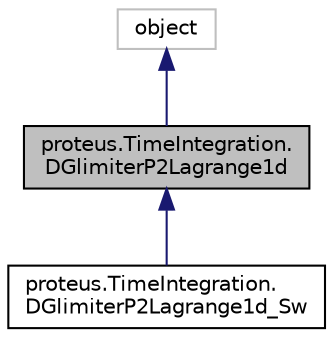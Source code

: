 digraph "proteus.TimeIntegration.DGlimiterP2Lagrange1d"
{
 // LATEX_PDF_SIZE
  edge [fontname="Helvetica",fontsize="10",labelfontname="Helvetica",labelfontsize="10"];
  node [fontname="Helvetica",fontsize="10",shape=record];
  Node1 [label="proteus.TimeIntegration.\lDGlimiterP2Lagrange1d",height=0.2,width=0.4,color="black", fillcolor="grey75", style="filled", fontcolor="black",tooltip=" "];
  Node2 -> Node1 [dir="back",color="midnightblue",fontsize="10",style="solid",fontname="Helvetica"];
  Node2 [label="object",height=0.2,width=0.4,color="grey75", fillcolor="white", style="filled",tooltip=" "];
  Node1 -> Node3 [dir="back",color="midnightblue",fontsize="10",style="solid",fontname="Helvetica"];
  Node3 [label="proteus.TimeIntegration.\lDGlimiterP2Lagrange1d_Sw",height=0.2,width=0.4,color="black", fillcolor="white", style="filled",URL="$classproteus_1_1TimeIntegration_1_1DGlimiterP2Lagrange1d__Sw.html",tooltip=" "];
}
